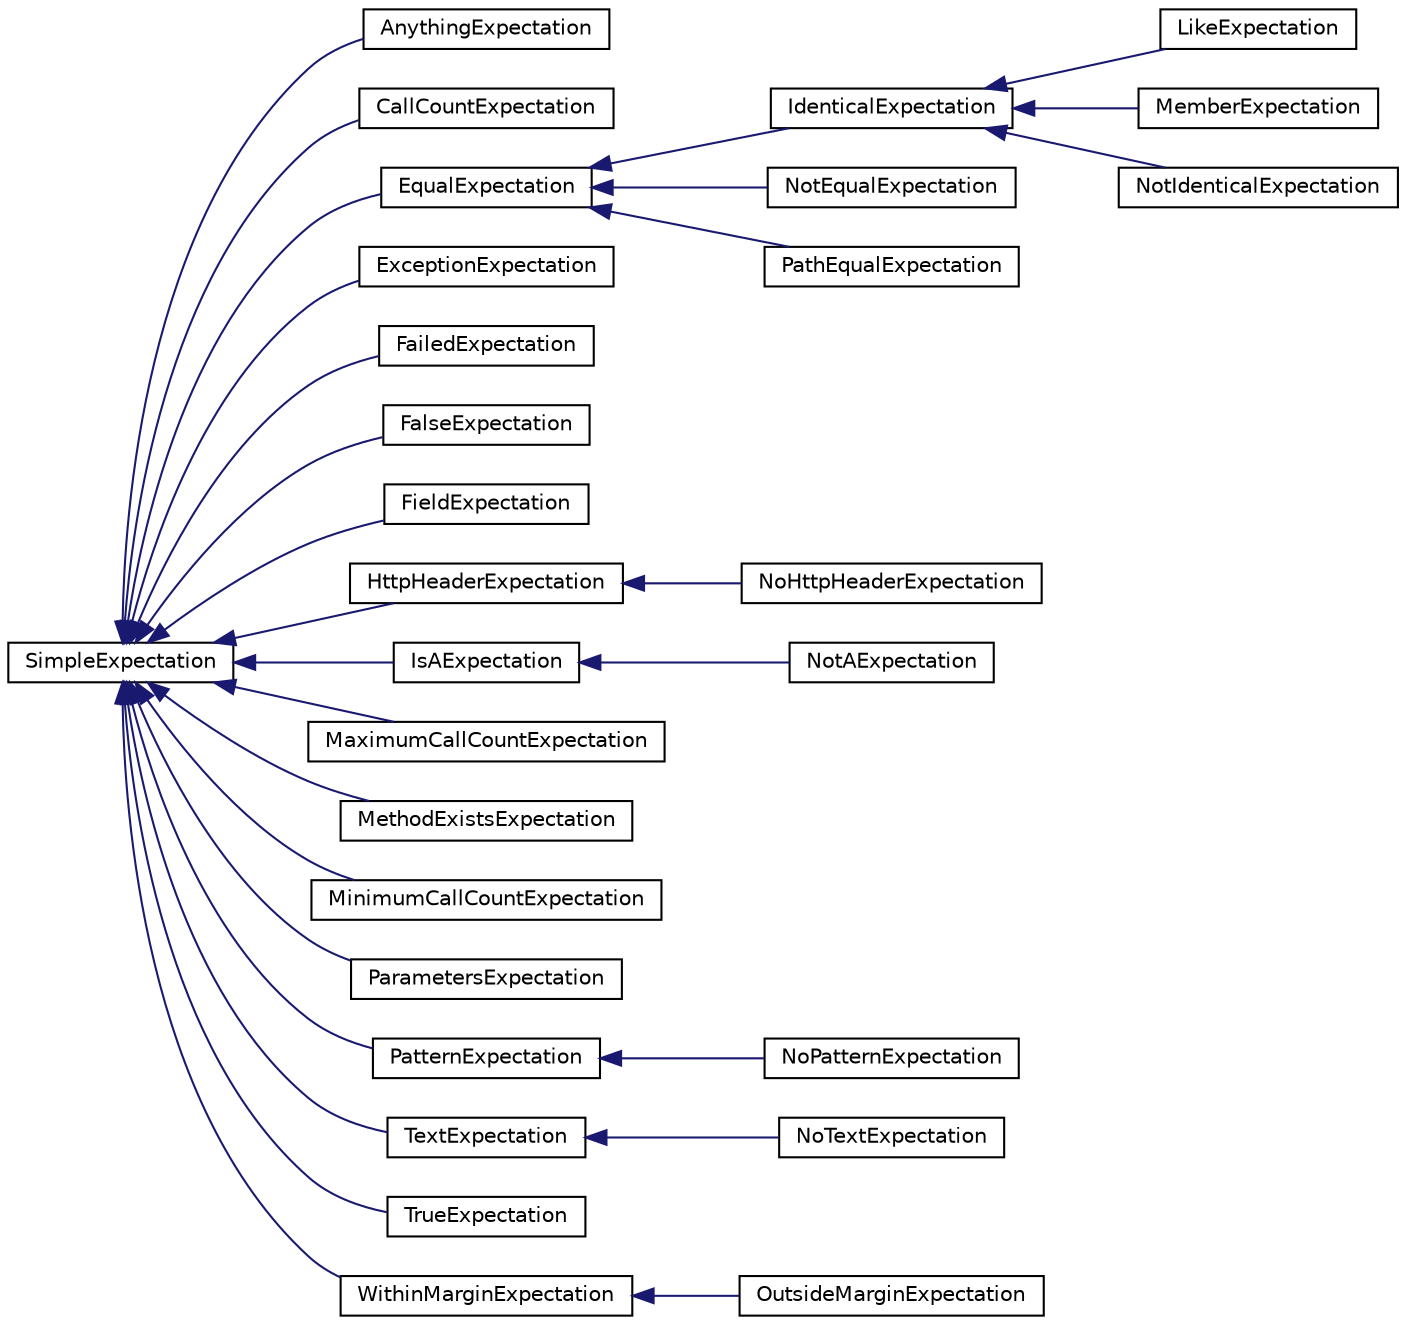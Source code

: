 digraph "Graphical Class Hierarchy"
{
  edge [fontname="Helvetica",fontsize="10",labelfontname="Helvetica",labelfontsize="10"];
  node [fontname="Helvetica",fontsize="10",shape=record];
  rankdir="LR";
  Node1 [label="SimpleExpectation",height=0.2,width=0.4,color="black", fillcolor="white", style="filled",URL="$class_simple_expectation.html"];
  Node1 -> Node2 [dir="back",color="midnightblue",fontsize="10",style="solid",fontname="Helvetica"];
  Node2 [label="AnythingExpectation",height=0.2,width=0.4,color="black", fillcolor="white", style="filled",URL="$class_anything_expectation.html"];
  Node1 -> Node3 [dir="back",color="midnightblue",fontsize="10",style="solid",fontname="Helvetica"];
  Node3 [label="CallCountExpectation",height=0.2,width=0.4,color="black", fillcolor="white", style="filled",URL="$class_call_count_expectation.html"];
  Node1 -> Node4 [dir="back",color="midnightblue",fontsize="10",style="solid",fontname="Helvetica"];
  Node4 [label="EqualExpectation",height=0.2,width=0.4,color="black", fillcolor="white", style="filled",URL="$class_equal_expectation.html"];
  Node4 -> Node5 [dir="back",color="midnightblue",fontsize="10",style="solid",fontname="Helvetica"];
  Node5 [label="IdenticalExpectation",height=0.2,width=0.4,color="black", fillcolor="white", style="filled",URL="$class_identical_expectation.html"];
  Node5 -> Node6 [dir="back",color="midnightblue",fontsize="10",style="solid",fontname="Helvetica"];
  Node6 [label="LikeExpectation",height=0.2,width=0.4,color="black", fillcolor="white", style="filled",URL="$class_like_expectation.html"];
  Node5 -> Node7 [dir="back",color="midnightblue",fontsize="10",style="solid",fontname="Helvetica"];
  Node7 [label="MemberExpectation",height=0.2,width=0.4,color="black", fillcolor="white", style="filled",URL="$class_member_expectation.html"];
  Node5 -> Node8 [dir="back",color="midnightblue",fontsize="10",style="solid",fontname="Helvetica"];
  Node8 [label="NotIdenticalExpectation",height=0.2,width=0.4,color="black", fillcolor="white", style="filled",URL="$class_not_identical_expectation.html"];
  Node4 -> Node9 [dir="back",color="midnightblue",fontsize="10",style="solid",fontname="Helvetica"];
  Node9 [label="NotEqualExpectation",height=0.2,width=0.4,color="black", fillcolor="white", style="filled",URL="$class_not_equal_expectation.html"];
  Node4 -> Node10 [dir="back",color="midnightblue",fontsize="10",style="solid",fontname="Helvetica"];
  Node10 [label="PathEqualExpectation",height=0.2,width=0.4,color="black", fillcolor="white", style="filled",URL="$class_path_equal_expectation.html"];
  Node1 -> Node11 [dir="back",color="midnightblue",fontsize="10",style="solid",fontname="Helvetica"];
  Node11 [label="ExceptionExpectation",height=0.2,width=0.4,color="black", fillcolor="white", style="filled",URL="$class_exception_expectation.html"];
  Node1 -> Node12 [dir="back",color="midnightblue",fontsize="10",style="solid",fontname="Helvetica"];
  Node12 [label="FailedExpectation",height=0.2,width=0.4,color="black", fillcolor="white", style="filled",URL="$class_failed_expectation.html"];
  Node1 -> Node13 [dir="back",color="midnightblue",fontsize="10",style="solid",fontname="Helvetica"];
  Node13 [label="FalseExpectation",height=0.2,width=0.4,color="black", fillcolor="white", style="filled",URL="$class_false_expectation.html"];
  Node1 -> Node14 [dir="back",color="midnightblue",fontsize="10",style="solid",fontname="Helvetica"];
  Node14 [label="FieldExpectation",height=0.2,width=0.4,color="black", fillcolor="white", style="filled",URL="$class_field_expectation.html"];
  Node1 -> Node15 [dir="back",color="midnightblue",fontsize="10",style="solid",fontname="Helvetica"];
  Node15 [label="HttpHeaderExpectation",height=0.2,width=0.4,color="black", fillcolor="white", style="filled",URL="$class_http_header_expectation.html"];
  Node15 -> Node16 [dir="back",color="midnightblue",fontsize="10",style="solid",fontname="Helvetica"];
  Node16 [label="NoHttpHeaderExpectation",height=0.2,width=0.4,color="black", fillcolor="white", style="filled",URL="$class_no_http_header_expectation.html"];
  Node1 -> Node17 [dir="back",color="midnightblue",fontsize="10",style="solid",fontname="Helvetica"];
  Node17 [label="IsAExpectation",height=0.2,width=0.4,color="black", fillcolor="white", style="filled",URL="$class_is_a_expectation.html"];
  Node17 -> Node18 [dir="back",color="midnightblue",fontsize="10",style="solid",fontname="Helvetica"];
  Node18 [label="NotAExpectation",height=0.2,width=0.4,color="black", fillcolor="white", style="filled",URL="$class_not_a_expectation.html"];
  Node1 -> Node19 [dir="back",color="midnightblue",fontsize="10",style="solid",fontname="Helvetica"];
  Node19 [label="MaximumCallCountExpectation",height=0.2,width=0.4,color="black", fillcolor="white", style="filled",URL="$class_maximum_call_count_expectation.html"];
  Node1 -> Node20 [dir="back",color="midnightblue",fontsize="10",style="solid",fontname="Helvetica"];
  Node20 [label="MethodExistsExpectation",height=0.2,width=0.4,color="black", fillcolor="white", style="filled",URL="$class_method_exists_expectation.html"];
  Node1 -> Node21 [dir="back",color="midnightblue",fontsize="10",style="solid",fontname="Helvetica"];
  Node21 [label="MinimumCallCountExpectation",height=0.2,width=0.4,color="black", fillcolor="white", style="filled",URL="$class_minimum_call_count_expectation.html"];
  Node1 -> Node22 [dir="back",color="midnightblue",fontsize="10",style="solid",fontname="Helvetica"];
  Node22 [label="ParametersExpectation",height=0.2,width=0.4,color="black", fillcolor="white", style="filled",URL="$class_parameters_expectation.html"];
  Node1 -> Node23 [dir="back",color="midnightblue",fontsize="10",style="solid",fontname="Helvetica"];
  Node23 [label="PatternExpectation",height=0.2,width=0.4,color="black", fillcolor="white", style="filled",URL="$class_pattern_expectation.html"];
  Node23 -> Node24 [dir="back",color="midnightblue",fontsize="10",style="solid",fontname="Helvetica"];
  Node24 [label="NoPatternExpectation",height=0.2,width=0.4,color="black", fillcolor="white", style="filled",URL="$class_no_pattern_expectation.html"];
  Node1 -> Node25 [dir="back",color="midnightblue",fontsize="10",style="solid",fontname="Helvetica"];
  Node25 [label="TextExpectation",height=0.2,width=0.4,color="black", fillcolor="white", style="filled",URL="$class_text_expectation.html"];
  Node25 -> Node26 [dir="back",color="midnightblue",fontsize="10",style="solid",fontname="Helvetica"];
  Node26 [label="NoTextExpectation",height=0.2,width=0.4,color="black", fillcolor="white", style="filled",URL="$class_no_text_expectation.html"];
  Node1 -> Node27 [dir="back",color="midnightblue",fontsize="10",style="solid",fontname="Helvetica"];
  Node27 [label="TrueExpectation",height=0.2,width=0.4,color="black", fillcolor="white", style="filled",URL="$class_true_expectation.html"];
  Node1 -> Node28 [dir="back",color="midnightblue",fontsize="10",style="solid",fontname="Helvetica"];
  Node28 [label="WithinMarginExpectation",height=0.2,width=0.4,color="black", fillcolor="white", style="filled",URL="$class_within_margin_expectation.html"];
  Node28 -> Node29 [dir="back",color="midnightblue",fontsize="10",style="solid",fontname="Helvetica"];
  Node29 [label="OutsideMarginExpectation",height=0.2,width=0.4,color="black", fillcolor="white", style="filled",URL="$class_outside_margin_expectation.html"];
}
